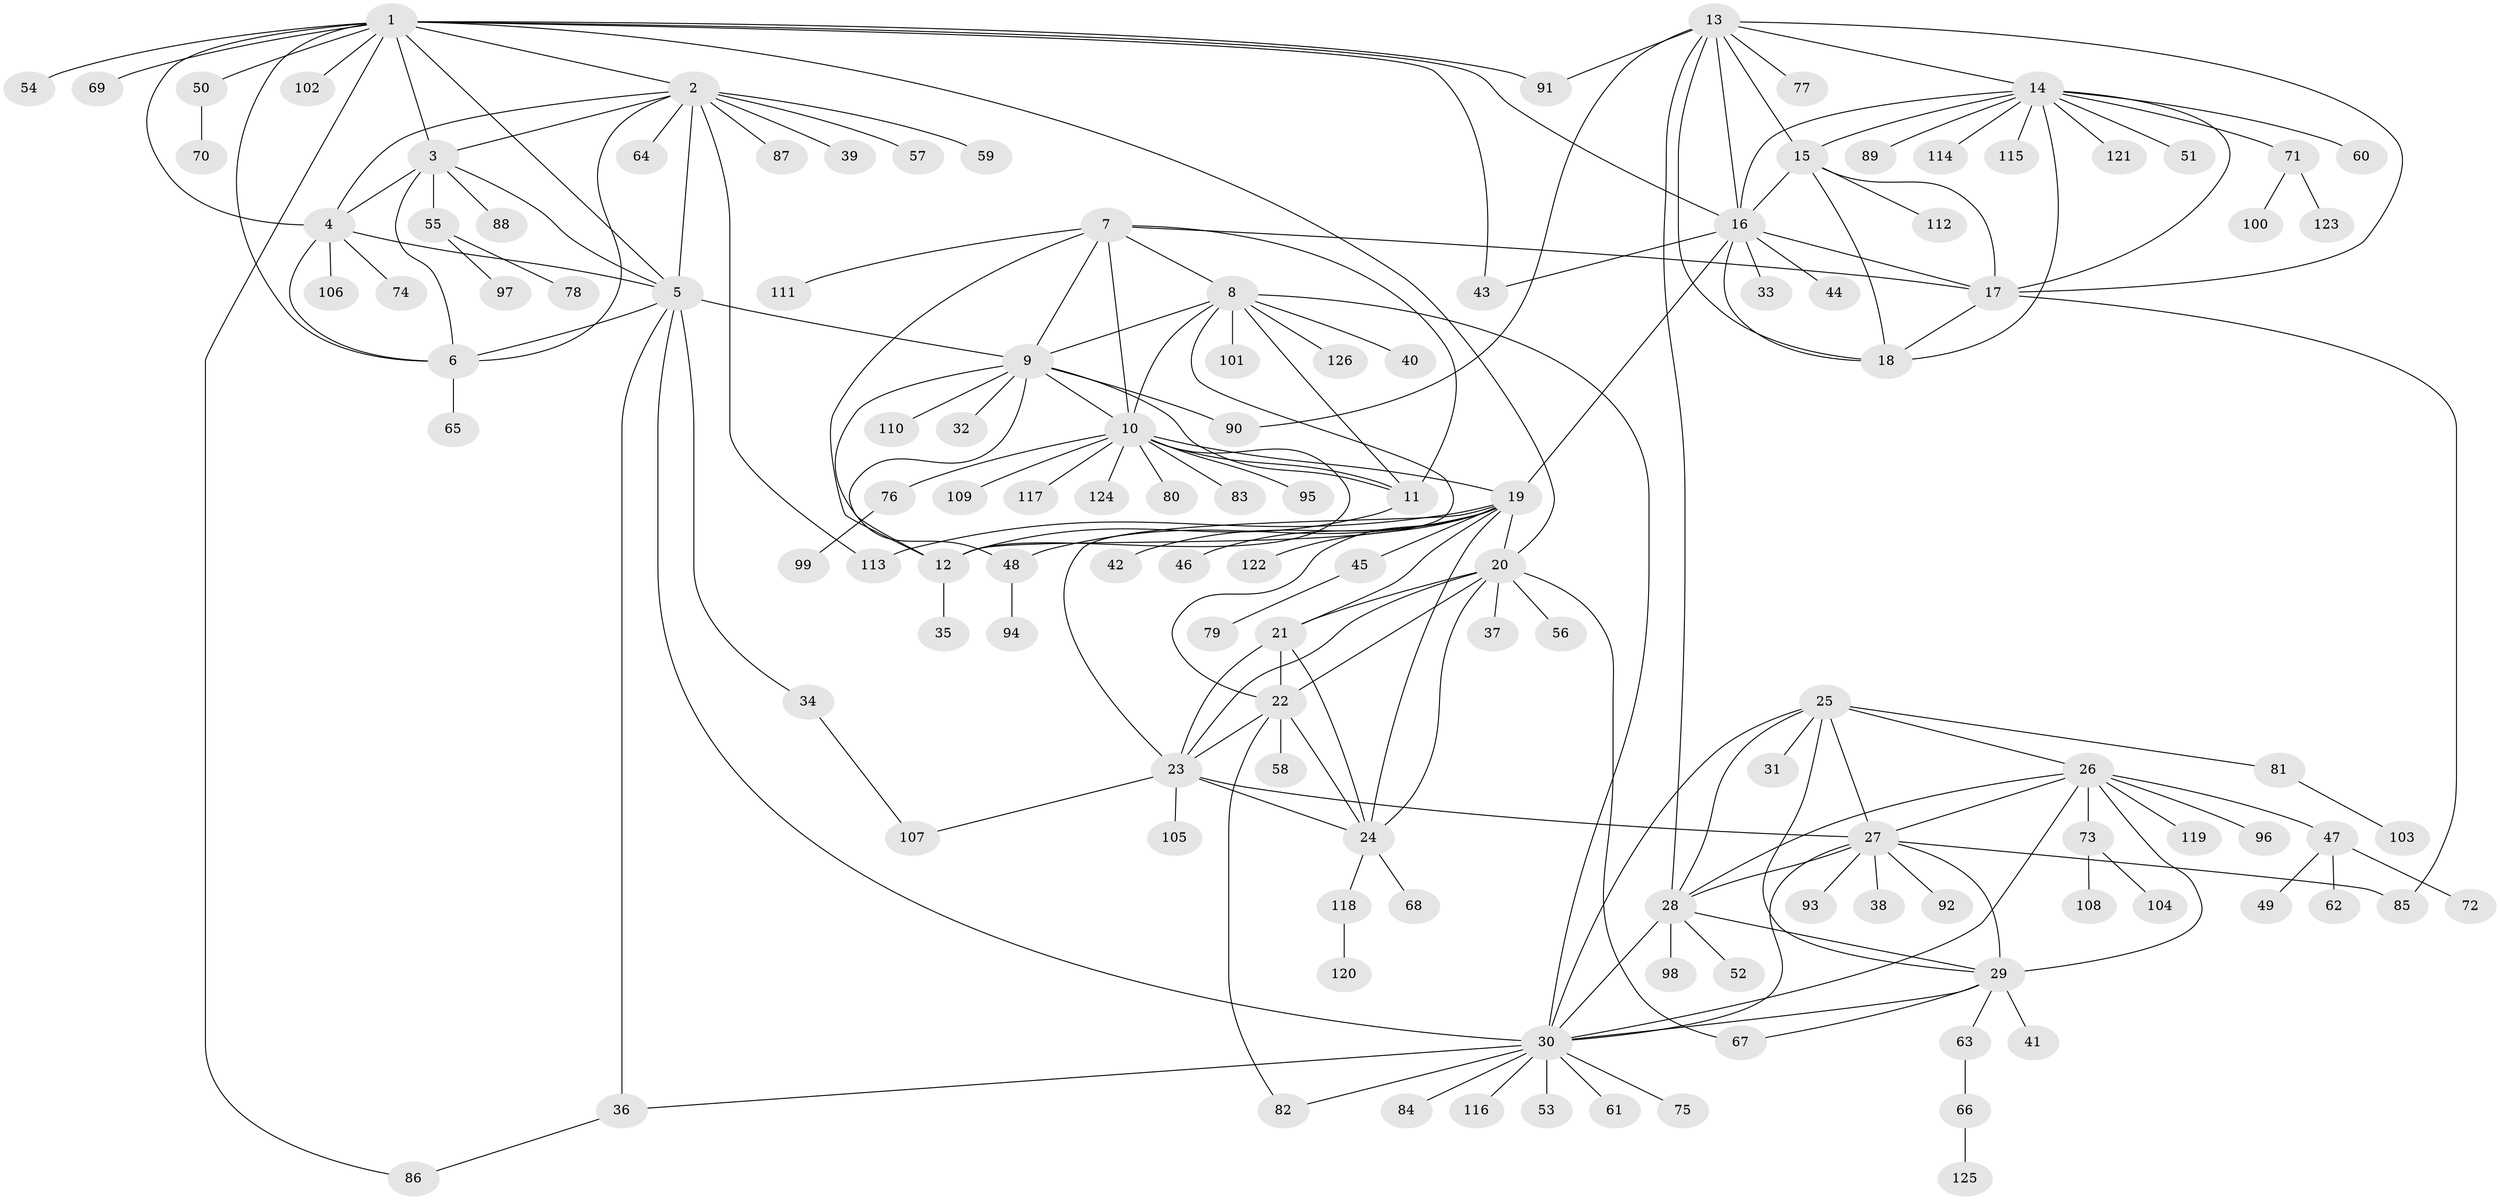 // Generated by graph-tools (version 1.1) at 2025/15/03/09/25 04:15:51]
// undirected, 126 vertices, 192 edges
graph export_dot {
graph [start="1"]
  node [color=gray90,style=filled];
  1;
  2;
  3;
  4;
  5;
  6;
  7;
  8;
  9;
  10;
  11;
  12;
  13;
  14;
  15;
  16;
  17;
  18;
  19;
  20;
  21;
  22;
  23;
  24;
  25;
  26;
  27;
  28;
  29;
  30;
  31;
  32;
  33;
  34;
  35;
  36;
  37;
  38;
  39;
  40;
  41;
  42;
  43;
  44;
  45;
  46;
  47;
  48;
  49;
  50;
  51;
  52;
  53;
  54;
  55;
  56;
  57;
  58;
  59;
  60;
  61;
  62;
  63;
  64;
  65;
  66;
  67;
  68;
  69;
  70;
  71;
  72;
  73;
  74;
  75;
  76;
  77;
  78;
  79;
  80;
  81;
  82;
  83;
  84;
  85;
  86;
  87;
  88;
  89;
  90;
  91;
  92;
  93;
  94;
  95;
  96;
  97;
  98;
  99;
  100;
  101;
  102;
  103;
  104;
  105;
  106;
  107;
  108;
  109;
  110;
  111;
  112;
  113;
  114;
  115;
  116;
  117;
  118;
  119;
  120;
  121;
  122;
  123;
  124;
  125;
  126;
  1 -- 2;
  1 -- 3;
  1 -- 4;
  1 -- 5;
  1 -- 6;
  1 -- 16;
  1 -- 20;
  1 -- 43;
  1 -- 50;
  1 -- 54;
  1 -- 69;
  1 -- 86;
  1 -- 91;
  1 -- 102;
  2 -- 3;
  2 -- 4;
  2 -- 5;
  2 -- 6;
  2 -- 39;
  2 -- 57;
  2 -- 59;
  2 -- 64;
  2 -- 87;
  2 -- 113;
  3 -- 4;
  3 -- 5;
  3 -- 6;
  3 -- 55;
  3 -- 88;
  4 -- 5;
  4 -- 6;
  4 -- 74;
  4 -- 106;
  5 -- 6;
  5 -- 9;
  5 -- 30;
  5 -- 34;
  5 -- 36;
  6 -- 65;
  7 -- 8;
  7 -- 9;
  7 -- 10;
  7 -- 11;
  7 -- 12;
  7 -- 17;
  7 -- 111;
  8 -- 9;
  8 -- 10;
  8 -- 11;
  8 -- 12;
  8 -- 30;
  8 -- 40;
  8 -- 101;
  8 -- 126;
  9 -- 10;
  9 -- 11;
  9 -- 12;
  9 -- 32;
  9 -- 48;
  9 -- 90;
  9 -- 110;
  10 -- 11;
  10 -- 12;
  10 -- 19;
  10 -- 76;
  10 -- 80;
  10 -- 83;
  10 -- 95;
  10 -- 109;
  10 -- 117;
  10 -- 124;
  11 -- 12;
  12 -- 35;
  13 -- 14;
  13 -- 15;
  13 -- 16;
  13 -- 17;
  13 -- 18;
  13 -- 28;
  13 -- 77;
  13 -- 90;
  13 -- 91;
  14 -- 15;
  14 -- 16;
  14 -- 17;
  14 -- 18;
  14 -- 51;
  14 -- 60;
  14 -- 71;
  14 -- 89;
  14 -- 114;
  14 -- 115;
  14 -- 121;
  15 -- 16;
  15 -- 17;
  15 -- 18;
  15 -- 112;
  16 -- 17;
  16 -- 18;
  16 -- 19;
  16 -- 33;
  16 -- 43;
  16 -- 44;
  17 -- 18;
  17 -- 85;
  19 -- 20;
  19 -- 21;
  19 -- 22;
  19 -- 23;
  19 -- 24;
  19 -- 42;
  19 -- 45;
  19 -- 46;
  19 -- 48;
  19 -- 113;
  19 -- 122;
  20 -- 21;
  20 -- 22;
  20 -- 23;
  20 -- 24;
  20 -- 37;
  20 -- 56;
  20 -- 67;
  21 -- 22;
  21 -- 23;
  21 -- 24;
  22 -- 23;
  22 -- 24;
  22 -- 58;
  22 -- 82;
  23 -- 24;
  23 -- 27;
  23 -- 105;
  23 -- 107;
  24 -- 68;
  24 -- 118;
  25 -- 26;
  25 -- 27;
  25 -- 28;
  25 -- 29;
  25 -- 30;
  25 -- 31;
  25 -- 81;
  26 -- 27;
  26 -- 28;
  26 -- 29;
  26 -- 30;
  26 -- 47;
  26 -- 73;
  26 -- 96;
  26 -- 119;
  27 -- 28;
  27 -- 29;
  27 -- 30;
  27 -- 38;
  27 -- 85;
  27 -- 92;
  27 -- 93;
  28 -- 29;
  28 -- 30;
  28 -- 52;
  28 -- 98;
  29 -- 30;
  29 -- 41;
  29 -- 63;
  29 -- 67;
  30 -- 36;
  30 -- 53;
  30 -- 61;
  30 -- 75;
  30 -- 82;
  30 -- 84;
  30 -- 116;
  34 -- 107;
  36 -- 86;
  45 -- 79;
  47 -- 49;
  47 -- 62;
  47 -- 72;
  48 -- 94;
  50 -- 70;
  55 -- 78;
  55 -- 97;
  63 -- 66;
  66 -- 125;
  71 -- 100;
  71 -- 123;
  73 -- 104;
  73 -- 108;
  76 -- 99;
  81 -- 103;
  118 -- 120;
}
